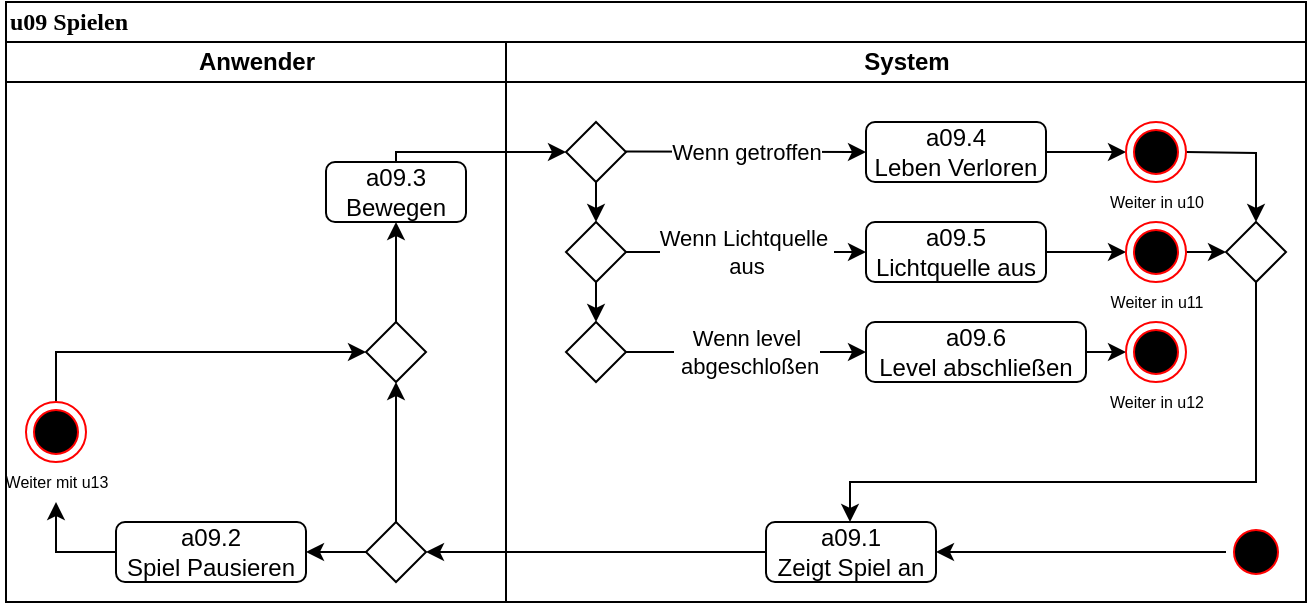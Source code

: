 <mxfile version="22.0.8" type="github">
  <diagram name="Seite-1" id="beppHXPCSBncRroZZROe">
    <mxGraphModel dx="989" dy="501" grid="1" gridSize="10" guides="1" tooltips="1" connect="1" arrows="1" fold="1" page="1" pageScale="1" pageWidth="827" pageHeight="1169" math="0" shadow="0">
      <root>
        <mxCell id="0" />
        <mxCell id="1" parent="0" />
        <mxCell id="D15QKk4ikK3wPIelzojk-1" value="u09 Spielen" style="swimlane;html=1;childLayout=stackLayout;startSize=20;rounded=0;shadow=0;comic=0;labelBackgroundColor=none;strokeWidth=1;fontFamily=Verdana;fontSize=12;align=left;" parent="1" vertex="1">
          <mxGeometry x="40" y="20" width="650" height="300" as="geometry" />
        </mxCell>
        <mxCell id="D15QKk4ikK3wPIelzojk-2" value="Anwender" style="swimlane;html=1;startSize=20;" parent="D15QKk4ikK3wPIelzojk-1" vertex="1">
          <mxGeometry y="20" width="250" height="280" as="geometry" />
        </mxCell>
        <mxCell id="D15QKk4ikK3wPIelzojk-3" value="a09.3&lt;div&gt;Bewegen&lt;/div&gt;" style="rounded=1;whiteSpace=wrap;html=1;" parent="D15QKk4ikK3wPIelzojk-2" vertex="1">
          <mxGeometry x="160" y="60" width="70" height="30" as="geometry" />
        </mxCell>
        <mxCell id="D15QKk4ikK3wPIelzojk-4" style="edgeStyle=orthogonalEdgeStyle;rounded=0;orthogonalLoop=1;jettySize=auto;html=1;exitX=0.5;exitY=0;exitDx=0;exitDy=0;entryX=0.5;entryY=1;entryDx=0;entryDy=0;" parent="D15QKk4ikK3wPIelzojk-2" source="D15QKk4ikK3wPIelzojk-6" target="D15QKk4ikK3wPIelzojk-13" edge="1">
          <mxGeometry relative="1" as="geometry" />
        </mxCell>
        <mxCell id="D15QKk4ikK3wPIelzojk-5" style="edgeStyle=orthogonalEdgeStyle;rounded=0;orthogonalLoop=1;jettySize=auto;html=1;exitX=0;exitY=0.5;exitDx=0;exitDy=0;entryX=1;entryY=0.5;entryDx=0;entryDy=0;" parent="D15QKk4ikK3wPIelzojk-2" source="D15QKk4ikK3wPIelzojk-6" target="D15QKk4ikK3wPIelzojk-7" edge="1">
          <mxGeometry relative="1" as="geometry" />
        </mxCell>
        <mxCell id="D15QKk4ikK3wPIelzojk-6" value="" style="rhombus;whiteSpace=wrap;html=1;rotation=0;" parent="D15QKk4ikK3wPIelzojk-2" vertex="1">
          <mxGeometry x="180" y="240" width="30" height="30" as="geometry" />
        </mxCell>
        <mxCell id="D15QKk4ikK3wPIelzojk-7" value="&lt;div&gt;a09.2&lt;/div&gt;&lt;div&gt;Spiel Pausieren&lt;/div&gt;" style="rounded=1;whiteSpace=wrap;html=1;" parent="D15QKk4ikK3wPIelzojk-2" vertex="1">
          <mxGeometry x="55" y="240" width="95" height="30" as="geometry" />
        </mxCell>
        <mxCell id="D15QKk4ikK3wPIelzojk-8" style="edgeStyle=orthogonalEdgeStyle;rounded=0;orthogonalLoop=1;jettySize=auto;html=1;exitX=0.5;exitY=0;exitDx=0;exitDy=0;entryX=0;entryY=0.5;entryDx=0;entryDy=0;" parent="D15QKk4ikK3wPIelzojk-2" source="AxLiDEijD6XnTWHU-mo1-1" target="D15QKk4ikK3wPIelzojk-13" edge="1">
          <mxGeometry relative="1" as="geometry">
            <mxPoint x="25" y="180" as="sourcePoint" />
          </mxGeometry>
        </mxCell>
        <mxCell id="D15QKk4ikK3wPIelzojk-10" value="" style="endArrow=classic;html=1;rounded=0;exitX=0;exitY=0.5;exitDx=0;exitDy=0;" parent="D15QKk4ikK3wPIelzojk-2" source="D15QKk4ikK3wPIelzojk-7" target="D15QKk4ikK3wPIelzojk-11" edge="1">
          <mxGeometry width="50" height="50" relative="1" as="geometry">
            <mxPoint x="95" y="295" as="sourcePoint" />
            <mxPoint x="65" y="260" as="targetPoint" />
            <Array as="points">
              <mxPoint x="25" y="255" />
            </Array>
          </mxGeometry>
        </mxCell>
        <mxCell id="D15QKk4ikK3wPIelzojk-11" value="Weiter mit u13" style="text;html=1;strokeColor=none;fillColor=none;align=center;verticalAlign=middle;whiteSpace=wrap;rounded=0;fontSize=8;" parent="D15QKk4ikK3wPIelzojk-2" vertex="1">
          <mxGeometry x="-2.5" y="210" width="55" height="20" as="geometry" />
        </mxCell>
        <mxCell id="D15QKk4ikK3wPIelzojk-12" style="edgeStyle=orthogonalEdgeStyle;rounded=0;orthogonalLoop=1;jettySize=auto;html=1;exitX=0.5;exitY=0;exitDx=0;exitDy=0;entryX=0.5;entryY=1;entryDx=0;entryDy=0;" parent="D15QKk4ikK3wPIelzojk-2" source="D15QKk4ikK3wPIelzojk-13" target="D15QKk4ikK3wPIelzojk-3" edge="1">
          <mxGeometry relative="1" as="geometry" />
        </mxCell>
        <mxCell id="D15QKk4ikK3wPIelzojk-13" value="" style="rhombus;whiteSpace=wrap;html=1;rotation=0;" parent="D15QKk4ikK3wPIelzojk-2" vertex="1">
          <mxGeometry x="180" y="140" width="30" height="30" as="geometry" />
        </mxCell>
        <mxCell id="AxLiDEijD6XnTWHU-mo1-1" value="" style="ellipse;html=1;shape=endState;fillColor=#000000;strokeColor=#ff0000;" vertex="1" parent="D15QKk4ikK3wPIelzojk-2">
          <mxGeometry x="10" y="180" width="30" height="30" as="geometry" />
        </mxCell>
        <mxCell id="D15QKk4ikK3wPIelzojk-14" value="System" style="swimlane;html=1;startSize=20;" parent="D15QKk4ikK3wPIelzojk-1" vertex="1">
          <mxGeometry x="250" y="20" width="400" height="280" as="geometry" />
        </mxCell>
        <mxCell id="D15QKk4ikK3wPIelzojk-15" value="" style="ellipse;html=1;shape=startState;fillColor=#000000;strokeColor=#ff0000;" parent="D15QKk4ikK3wPIelzojk-14" vertex="1">
          <mxGeometry x="360" y="240" width="30" height="30" as="geometry" />
        </mxCell>
        <mxCell id="D15QKk4ikK3wPIelzojk-16" value="&lt;div&gt;a09.1&lt;/div&gt;&lt;div&gt;Zeigt Spiel an&lt;/div&gt;" style="rounded=1;whiteSpace=wrap;html=1;" parent="D15QKk4ikK3wPIelzojk-14" vertex="1">
          <mxGeometry x="130" y="240" width="85" height="30" as="geometry" />
        </mxCell>
        <mxCell id="D15QKk4ikK3wPIelzojk-17" value="" style="endArrow=classic;html=1;rounded=0;entryX=1;entryY=0.5;entryDx=0;entryDy=0;" parent="D15QKk4ikK3wPIelzojk-14" source="D15QKk4ikK3wPIelzojk-15" target="D15QKk4ikK3wPIelzojk-16" edge="1">
          <mxGeometry width="50" height="50" relative="1" as="geometry">
            <mxPoint x="20" y="130" as="sourcePoint" />
            <mxPoint x="70" y="80" as="targetPoint" />
          </mxGeometry>
        </mxCell>
        <mxCell id="D15QKk4ikK3wPIelzojk-18" style="edgeStyle=orthogonalEdgeStyle;rounded=0;orthogonalLoop=1;jettySize=auto;html=1;exitX=1;exitY=0.5;exitDx=0;exitDy=0;entryX=0;entryY=0.5;entryDx=0;entryDy=0;" parent="D15QKk4ikK3wPIelzojk-14" source="D15QKk4ikK3wPIelzojk-19" edge="1">
          <mxGeometry relative="1" as="geometry">
            <mxPoint x="310.0" y="55" as="targetPoint" />
          </mxGeometry>
        </mxCell>
        <mxCell id="D15QKk4ikK3wPIelzojk-19" value="&lt;div&gt;a09.4&lt;/div&gt;&lt;div&gt;Leben Verloren&lt;/div&gt;" style="rounded=1;whiteSpace=wrap;html=1;" parent="D15QKk4ikK3wPIelzojk-14" vertex="1">
          <mxGeometry x="180" y="40" width="90" height="30" as="geometry" />
        </mxCell>
        <mxCell id="D15QKk4ikK3wPIelzojk-20" value="" style="rhombus;whiteSpace=wrap;html=1;" parent="D15QKk4ikK3wPIelzojk-14" vertex="1">
          <mxGeometry x="30" y="40" width="30" height="30" as="geometry" />
        </mxCell>
        <mxCell id="D15QKk4ikK3wPIelzojk-21" value="" style="endArrow=classic;html=1;rounded=0;entryX=0;entryY=0.5;entryDx=0;entryDy=0;" parent="D15QKk4ikK3wPIelzojk-14" target="D15QKk4ikK3wPIelzojk-19" edge="1">
          <mxGeometry relative="1" as="geometry">
            <mxPoint x="60" y="54.71" as="sourcePoint" />
            <mxPoint x="160" y="54.71" as="targetPoint" />
          </mxGeometry>
        </mxCell>
        <mxCell id="D15QKk4ikK3wPIelzojk-22" value="Wenn getroffen" style="edgeLabel;resizable=0;html=1;align=center;verticalAlign=middle;" parent="D15QKk4ikK3wPIelzojk-21" connectable="0" vertex="1">
          <mxGeometry relative="1" as="geometry" />
        </mxCell>
        <mxCell id="D15QKk4ikK3wPIelzojk-23" style="edgeStyle=orthogonalEdgeStyle;rounded=0;orthogonalLoop=1;jettySize=auto;html=1;exitX=0.5;exitY=1;exitDx=0;exitDy=0;entryX=0.5;entryY=0;entryDx=0;entryDy=0;" parent="D15QKk4ikK3wPIelzojk-14" source="D15QKk4ikK3wPIelzojk-24" target="D15QKk4ikK3wPIelzojk-29" edge="1">
          <mxGeometry relative="1" as="geometry" />
        </mxCell>
        <mxCell id="D15QKk4ikK3wPIelzojk-24" value="" style="rhombus;whiteSpace=wrap;html=1;" parent="D15QKk4ikK3wPIelzojk-14" vertex="1">
          <mxGeometry x="30" y="90" width="30" height="30" as="geometry" />
        </mxCell>
        <mxCell id="D15QKk4ikK3wPIelzojk-25" value="" style="endArrow=classic;html=1;rounded=0;exitX=1;exitY=0.5;exitDx=0;exitDy=0;entryX=0;entryY=0.5;entryDx=0;entryDy=0;" parent="D15QKk4ikK3wPIelzojk-14" source="D15QKk4ikK3wPIelzojk-24" target="D15QKk4ikK3wPIelzojk-28" edge="1">
          <mxGeometry relative="1" as="geometry">
            <mxPoint x="70" y="104.71" as="sourcePoint" />
            <mxPoint x="170" y="104.71" as="targetPoint" />
          </mxGeometry>
        </mxCell>
        <mxCell id="D15QKk4ikK3wPIelzojk-26" value="&lt;div&gt;Wenn Lichtquelle&amp;nbsp;&lt;/div&gt;&lt;div&gt;aus &lt;/div&gt;" style="edgeLabel;resizable=0;html=1;align=center;verticalAlign=middle;" parent="D15QKk4ikK3wPIelzojk-25" connectable="0" vertex="1">
          <mxGeometry relative="1" as="geometry" />
        </mxCell>
        <mxCell id="D15QKk4ikK3wPIelzojk-27" style="edgeStyle=orthogonalEdgeStyle;rounded=0;orthogonalLoop=1;jettySize=auto;html=1;exitX=1;exitY=0.5;exitDx=0;exitDy=0;entryX=0;entryY=0.5;entryDx=0;entryDy=0;" parent="D15QKk4ikK3wPIelzojk-14" source="D15QKk4ikK3wPIelzojk-28" edge="1">
          <mxGeometry relative="1" as="geometry">
            <mxPoint x="310.0" y="105" as="targetPoint" />
          </mxGeometry>
        </mxCell>
        <mxCell id="D15QKk4ikK3wPIelzojk-28" value="&lt;div&gt;a09.5&lt;/div&gt;&lt;div&gt;Lichtquelle aus&lt;/div&gt;" style="rounded=1;whiteSpace=wrap;html=1;" parent="D15QKk4ikK3wPIelzojk-14" vertex="1">
          <mxGeometry x="180" y="90" width="90" height="30" as="geometry" />
        </mxCell>
        <mxCell id="D15QKk4ikK3wPIelzojk-29" value="" style="rhombus;whiteSpace=wrap;html=1;" parent="D15QKk4ikK3wPIelzojk-14" vertex="1">
          <mxGeometry x="30" y="140" width="30" height="30" as="geometry" />
        </mxCell>
        <mxCell id="D15QKk4ikK3wPIelzojk-30" style="edgeStyle=orthogonalEdgeStyle;rounded=0;orthogonalLoop=1;jettySize=auto;html=1;exitX=1;exitY=0.5;exitDx=0;exitDy=0;entryX=0;entryY=0.5;entryDx=0;entryDy=0;" parent="D15QKk4ikK3wPIelzojk-14" source="D15QKk4ikK3wPIelzojk-31" edge="1">
          <mxGeometry relative="1" as="geometry">
            <mxPoint x="310.0" y="155" as="targetPoint" />
          </mxGeometry>
        </mxCell>
        <mxCell id="D15QKk4ikK3wPIelzojk-31" value="&lt;div&gt;a09.6&lt;/div&gt;&lt;div&gt;Level abschließen&lt;/div&gt;" style="rounded=1;whiteSpace=wrap;html=1;" parent="D15QKk4ikK3wPIelzojk-14" vertex="1">
          <mxGeometry x="180" y="140" width="110" height="30" as="geometry" />
        </mxCell>
        <mxCell id="D15QKk4ikK3wPIelzojk-32" value="" style="endArrow=classic;html=1;rounded=0;exitX=1;exitY=0.5;exitDx=0;exitDy=0;entryX=0;entryY=0.5;entryDx=0;entryDy=0;" parent="D15QKk4ikK3wPIelzojk-14" source="D15QKk4ikK3wPIelzojk-29" target="D15QKk4ikK3wPIelzojk-31" edge="1">
          <mxGeometry relative="1" as="geometry">
            <mxPoint x="30" y="180" as="sourcePoint" />
            <mxPoint x="130" y="180" as="targetPoint" />
          </mxGeometry>
        </mxCell>
        <mxCell id="D15QKk4ikK3wPIelzojk-33" value="&lt;div&gt;Wenn level&lt;/div&gt;&lt;div&gt;&amp;nbsp;abgeschloßen&lt;/div&gt;" style="edgeLabel;resizable=0;html=1;align=center;verticalAlign=middle;" parent="D15QKk4ikK3wPIelzojk-32" connectable="0" vertex="1">
          <mxGeometry relative="1" as="geometry" />
        </mxCell>
        <mxCell id="D15QKk4ikK3wPIelzojk-34" value="" style="endArrow=classic;html=1;rounded=0;exitX=0.5;exitY=1;exitDx=0;exitDy=0;entryX=0.5;entryY=0;entryDx=0;entryDy=0;" parent="D15QKk4ikK3wPIelzojk-14" source="D15QKk4ikK3wPIelzojk-20" target="D15QKk4ikK3wPIelzojk-24" edge="1">
          <mxGeometry width="50" height="50" relative="1" as="geometry">
            <mxPoint y="180" as="sourcePoint" />
            <mxPoint x="50" y="130" as="targetPoint" />
          </mxGeometry>
        </mxCell>
        <mxCell id="D15QKk4ikK3wPIelzojk-35" style="edgeStyle=orthogonalEdgeStyle;rounded=0;orthogonalLoop=1;jettySize=auto;html=1;exitX=1;exitY=0.5;exitDx=0;exitDy=0;entryX=0.5;entryY=0;entryDx=0;entryDy=0;" parent="D15QKk4ikK3wPIelzojk-14" target="D15QKk4ikK3wPIelzojk-44" edge="1">
          <mxGeometry relative="1" as="geometry">
            <mxPoint x="340.0" y="55" as="sourcePoint" />
          </mxGeometry>
        </mxCell>
        <mxCell id="D15QKk4ikK3wPIelzojk-37" style="edgeStyle=orthogonalEdgeStyle;rounded=0;orthogonalLoop=1;jettySize=auto;html=1;exitX=1;exitY=0.5;exitDx=0;exitDy=0;entryX=0;entryY=0.5;entryDx=0;entryDy=0;" parent="D15QKk4ikK3wPIelzojk-14" target="D15QKk4ikK3wPIelzojk-44" edge="1">
          <mxGeometry relative="1" as="geometry">
            <mxPoint x="340.0" y="105" as="sourcePoint" />
          </mxGeometry>
        </mxCell>
        <mxCell id="D15QKk4ikK3wPIelzojk-40" value="Weiter in u10" style="text;html=1;strokeColor=none;fillColor=none;align=center;verticalAlign=middle;whiteSpace=wrap;rounded=0;fontSize=8;" parent="D15QKk4ikK3wPIelzojk-14" vertex="1">
          <mxGeometry x="297.5" y="70" width="55" height="20" as="geometry" />
        </mxCell>
        <mxCell id="D15QKk4ikK3wPIelzojk-41" value="Weiter in u11" style="text;html=1;strokeColor=none;fillColor=none;align=center;verticalAlign=middle;whiteSpace=wrap;rounded=0;fontSize=8;" parent="D15QKk4ikK3wPIelzojk-14" vertex="1">
          <mxGeometry x="297.5" y="120" width="55" height="20" as="geometry" />
        </mxCell>
        <mxCell id="D15QKk4ikK3wPIelzojk-42" value="Weiter in u12" style="text;html=1;strokeColor=none;fillColor=none;align=center;verticalAlign=middle;whiteSpace=wrap;rounded=0;fontSize=8;" parent="D15QKk4ikK3wPIelzojk-14" vertex="1">
          <mxGeometry x="297.5" y="170" width="55" height="20" as="geometry" />
        </mxCell>
        <mxCell id="D15QKk4ikK3wPIelzojk-43" style="edgeStyle=orthogonalEdgeStyle;rounded=0;orthogonalLoop=1;jettySize=auto;html=1;exitX=0.5;exitY=1;exitDx=0;exitDy=0;" parent="D15QKk4ikK3wPIelzojk-14" source="D15QKk4ikK3wPIelzojk-44" target="D15QKk4ikK3wPIelzojk-16" edge="1">
          <mxGeometry relative="1" as="geometry">
            <Array as="points">
              <mxPoint x="375" y="220" />
              <mxPoint x="172" y="220" />
            </Array>
          </mxGeometry>
        </mxCell>
        <mxCell id="D15QKk4ikK3wPIelzojk-44" value="" style="rhombus;whiteSpace=wrap;html=1;rotation=0;" parent="D15QKk4ikK3wPIelzojk-14" vertex="1">
          <mxGeometry x="360" y="90" width="30" height="30" as="geometry" />
        </mxCell>
        <mxCell id="AxLiDEijD6XnTWHU-mo1-2" value="" style="ellipse;html=1;shape=endState;fillColor=#000000;strokeColor=#ff0000;" vertex="1" parent="D15QKk4ikK3wPIelzojk-14">
          <mxGeometry x="310" y="140" width="30" height="30" as="geometry" />
        </mxCell>
        <mxCell id="AxLiDEijD6XnTWHU-mo1-3" value="" style="ellipse;html=1;shape=endState;fillColor=#000000;strokeColor=#ff0000;" vertex="1" parent="D15QKk4ikK3wPIelzojk-14">
          <mxGeometry x="310" y="90" width="30" height="30" as="geometry" />
        </mxCell>
        <mxCell id="AxLiDEijD6XnTWHU-mo1-4" value="" style="ellipse;html=1;shape=endState;fillColor=#000000;strokeColor=#ff0000;" vertex="1" parent="D15QKk4ikK3wPIelzojk-14">
          <mxGeometry x="310" y="40" width="30" height="30" as="geometry" />
        </mxCell>
        <mxCell id="D15QKk4ikK3wPIelzojk-45" value="" style="endArrow=classic;html=1;rounded=0;exitX=0.5;exitY=0;exitDx=0;exitDy=0;entryX=0;entryY=0.5;entryDx=0;entryDy=0;" parent="D15QKk4ikK3wPIelzojk-1" source="D15QKk4ikK3wPIelzojk-3" target="D15QKk4ikK3wPIelzojk-20" edge="1">
          <mxGeometry width="50" height="50" relative="1" as="geometry">
            <mxPoint x="250" y="200" as="sourcePoint" />
            <mxPoint x="300" y="150" as="targetPoint" />
            <Array as="points">
              <mxPoint x="195" y="75" />
            </Array>
          </mxGeometry>
        </mxCell>
        <mxCell id="D15QKk4ikK3wPIelzojk-46" style="edgeStyle=orthogonalEdgeStyle;rounded=0;orthogonalLoop=1;jettySize=auto;html=1;exitX=0;exitY=0.5;exitDx=0;exitDy=0;entryX=1;entryY=0.5;entryDx=0;entryDy=0;" parent="D15QKk4ikK3wPIelzojk-1" source="D15QKk4ikK3wPIelzojk-16" target="D15QKk4ikK3wPIelzojk-6" edge="1">
          <mxGeometry relative="1" as="geometry" />
        </mxCell>
      </root>
    </mxGraphModel>
  </diagram>
</mxfile>
